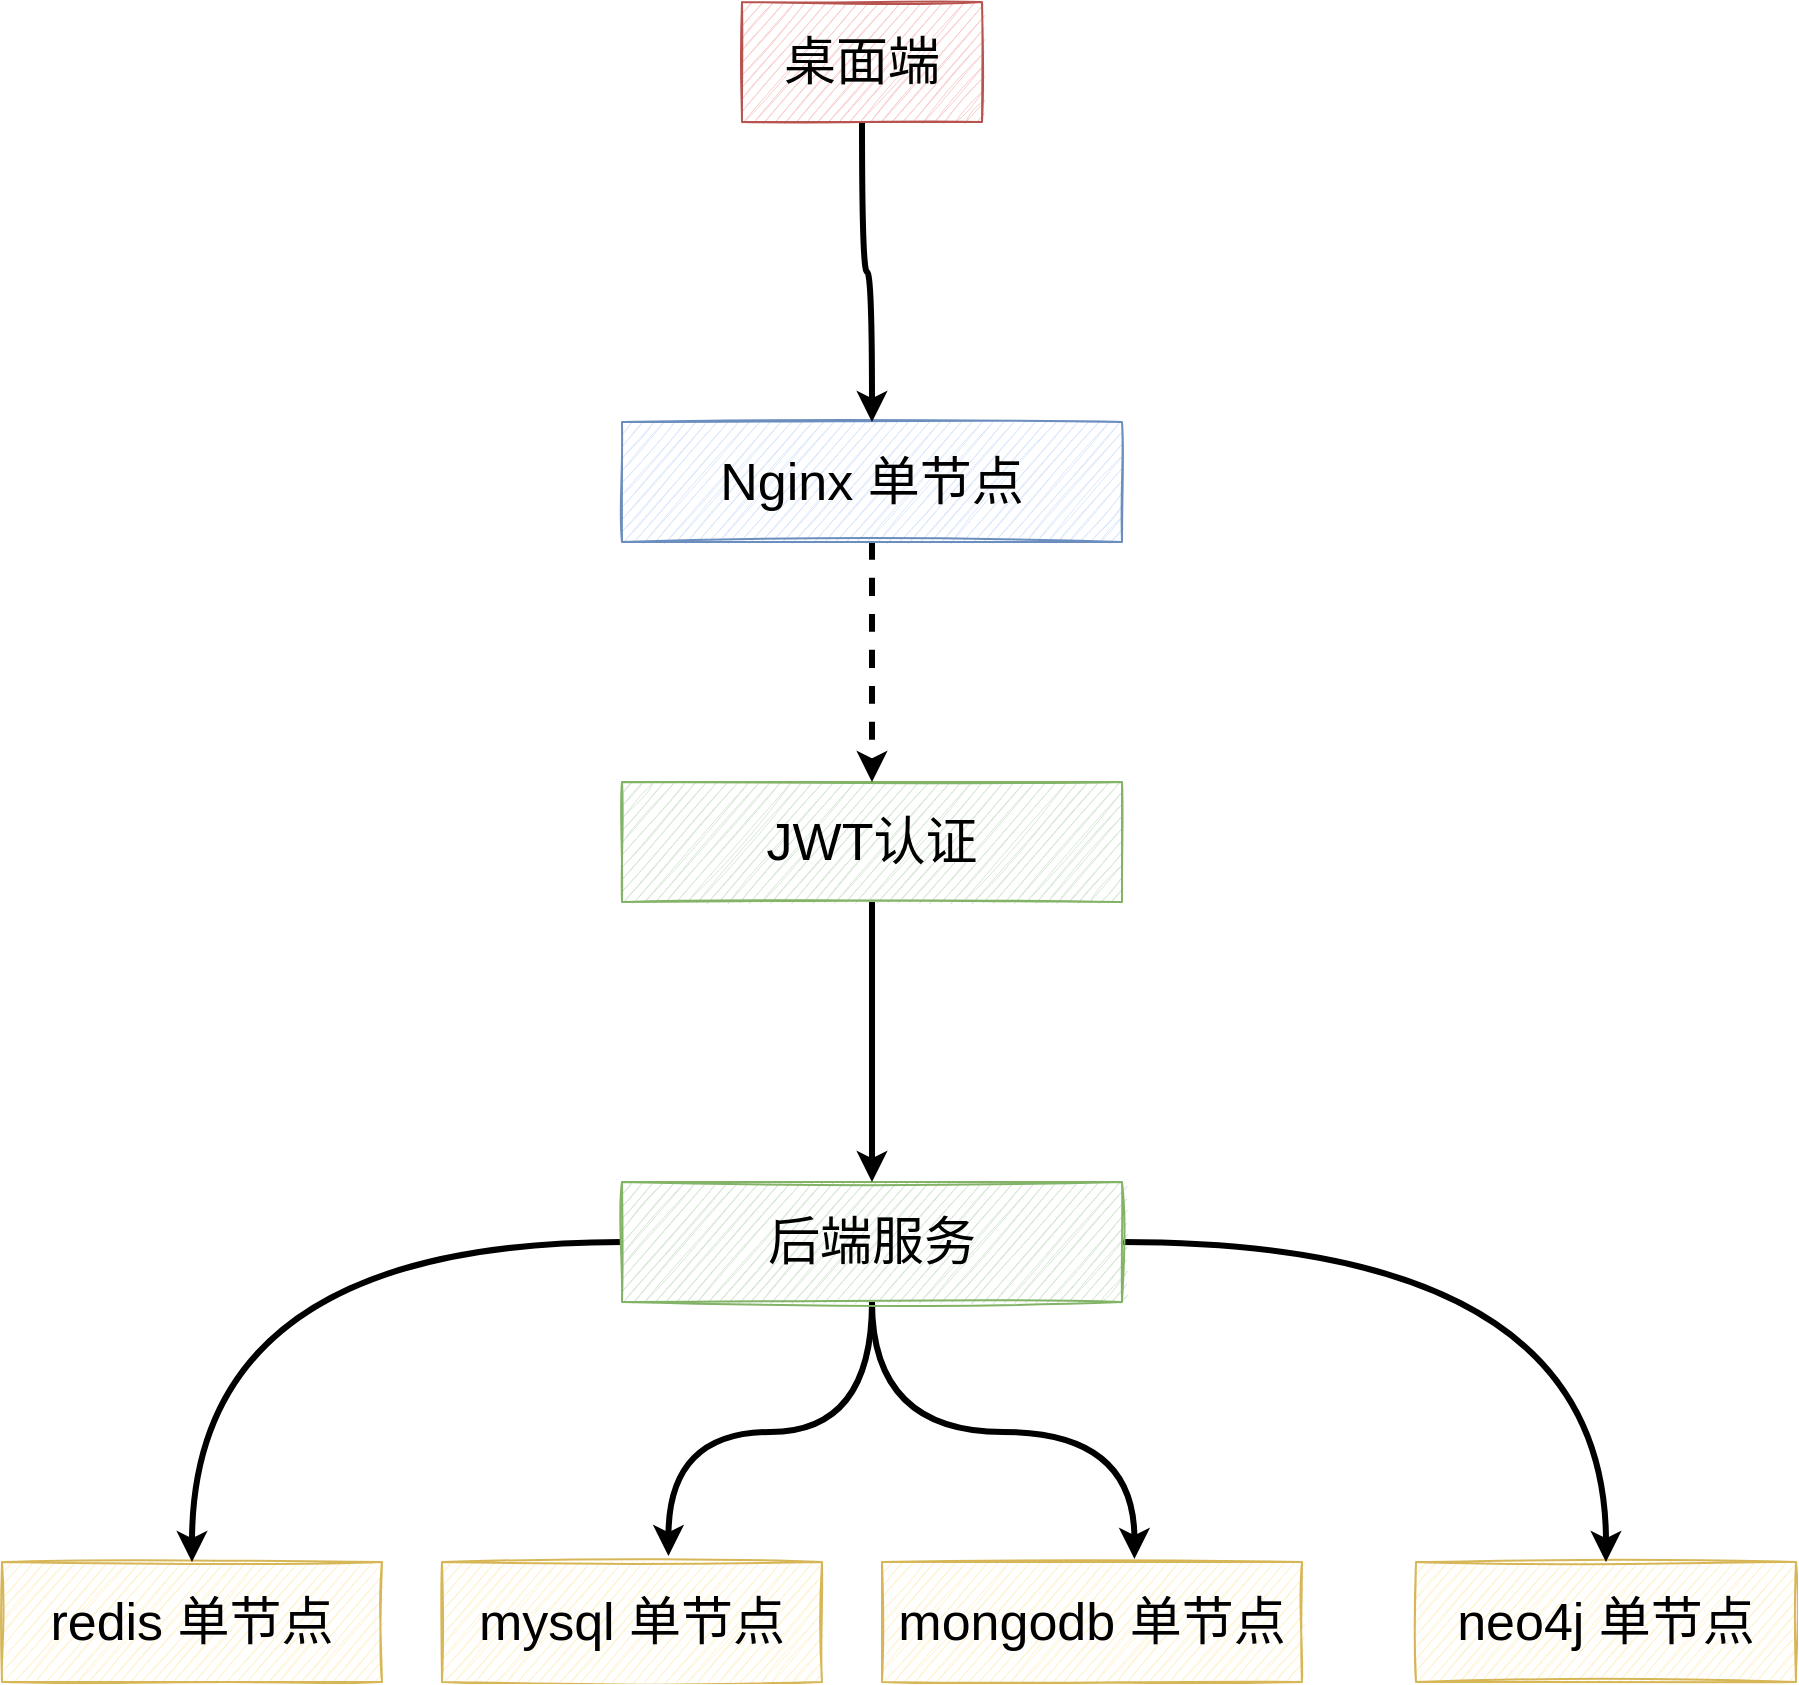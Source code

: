 <mxfile version="13.9.9" type="device"><diagram id="nOYVMkCdCe0KWZVX6kyK" name="第 1 页"><mxGraphModel dx="2370" dy="2539" grid="1" gridSize="10" guides="1" tooltips="1" connect="1" arrows="1" fold="1" page="1" pageScale="1" pageWidth="827" pageHeight="1169" math="0" shadow="0"><root><mxCell id="0"/><mxCell id="1" parent="0"/><mxCell id="NOhB4o4Zqd_nmFaHCjz7-2" value="&lt;span style=&quot;font-size: 26px&quot;&gt;redis 单节点&lt;/span&gt;" style="whiteSpace=wrap;html=1;fillColor=#fff2cc;strokeColor=#d6b656;sketch=1;" vertex="1" parent="1"><mxGeometry x="120" y="720" width="190" height="60" as="geometry"/></mxCell><mxCell id="NOhB4o4Zqd_nmFaHCjz7-3" value="&lt;span style=&quot;font-size: 26px&quot;&gt;mysql 单节点&lt;/span&gt;" style="whiteSpace=wrap;html=1;fillColor=#fff2cc;strokeColor=#d6b656;sketch=1;" vertex="1" parent="1"><mxGeometry x="340" y="720" width="190" height="60" as="geometry"/></mxCell><mxCell id="NOhB4o4Zqd_nmFaHCjz7-4" value="&lt;span style=&quot;font-size: 26px&quot;&gt;mongodb 单节点&lt;/span&gt;" style="whiteSpace=wrap;html=1;fillColor=#fff2cc;strokeColor=#d6b656;sketch=1;" vertex="1" parent="1"><mxGeometry x="560" y="720" width="210" height="60" as="geometry"/></mxCell><mxCell id="NOhB4o4Zqd_nmFaHCjz7-5" value="&lt;span style=&quot;font-size: 26px&quot;&gt;neo4j&amp;nbsp;单节点&lt;/span&gt;" style="whiteSpace=wrap;html=1;fillColor=#fff2cc;strokeColor=#d6b656;sketch=1;" vertex="1" parent="1"><mxGeometry x="827" y="720" width="190" height="60" as="geometry"/></mxCell><mxCell id="NOhB4o4Zqd_nmFaHCjz7-13" style="edgeStyle=orthogonalEdgeStyle;curved=1;rounded=0;orthogonalLoop=1;jettySize=auto;html=1;strokeWidth=3;" edge="1" parent="1" source="NOhB4o4Zqd_nmFaHCjz7-6" target="NOhB4o4Zqd_nmFaHCjz7-2"><mxGeometry relative="1" as="geometry"/></mxCell><mxCell id="NOhB4o4Zqd_nmFaHCjz7-14" style="edgeStyle=orthogonalEdgeStyle;curved=1;rounded=0;orthogonalLoop=1;jettySize=auto;html=1;entryX=0.596;entryY=-0.05;entryDx=0;entryDy=0;entryPerimeter=0;strokeWidth=3;" edge="1" parent="1" source="NOhB4o4Zqd_nmFaHCjz7-6" target="NOhB4o4Zqd_nmFaHCjz7-3"><mxGeometry relative="1" as="geometry"/></mxCell><mxCell id="NOhB4o4Zqd_nmFaHCjz7-15" style="edgeStyle=orthogonalEdgeStyle;curved=1;rounded=0;orthogonalLoop=1;jettySize=auto;html=1;entryX=0.601;entryY=-0.026;entryDx=0;entryDy=0;entryPerimeter=0;strokeWidth=3;" edge="1" parent="1" source="NOhB4o4Zqd_nmFaHCjz7-6" target="NOhB4o4Zqd_nmFaHCjz7-4"><mxGeometry relative="1" as="geometry"/></mxCell><mxCell id="NOhB4o4Zqd_nmFaHCjz7-16" style="edgeStyle=orthogonalEdgeStyle;curved=1;rounded=0;orthogonalLoop=1;jettySize=auto;html=1;strokeWidth=3;" edge="1" parent="1" source="NOhB4o4Zqd_nmFaHCjz7-6" target="NOhB4o4Zqd_nmFaHCjz7-5"><mxGeometry relative="1" as="geometry"/></mxCell><mxCell id="NOhB4o4Zqd_nmFaHCjz7-6" value="&lt;span style=&quot;font-size: 26px&quot;&gt;后端服务&lt;/span&gt;" style="whiteSpace=wrap;html=1;fillColor=#d5e8d4;strokeColor=#82b366;sketch=1;" vertex="1" parent="1"><mxGeometry x="430.0" y="530" width="250" height="60" as="geometry"/></mxCell><mxCell id="NOhB4o4Zqd_nmFaHCjz7-12" style="edgeStyle=orthogonalEdgeStyle;curved=1;rounded=0;orthogonalLoop=1;jettySize=auto;html=1;entryX=0.5;entryY=0;entryDx=0;entryDy=0;strokeWidth=3;" edge="1" parent="1" source="NOhB4o4Zqd_nmFaHCjz7-7" target="NOhB4o4Zqd_nmFaHCjz7-6"><mxGeometry relative="1" as="geometry"/></mxCell><mxCell id="NOhB4o4Zqd_nmFaHCjz7-7" value="&lt;span style=&quot;font-size: 26px&quot;&gt;JWT认证&lt;/span&gt;" style="whiteSpace=wrap;html=1;fillColor=#d5e8d4;strokeColor=#82b366;sketch=1;" vertex="1" parent="1"><mxGeometry x="430.0" y="330" width="250" height="60" as="geometry"/></mxCell><mxCell id="NOhB4o4Zqd_nmFaHCjz7-11" style="edgeStyle=orthogonalEdgeStyle;curved=1;rounded=0;orthogonalLoop=1;jettySize=auto;html=1;strokeWidth=3;dashed=1;" edge="1" parent="1" source="NOhB4o4Zqd_nmFaHCjz7-8" target="NOhB4o4Zqd_nmFaHCjz7-7"><mxGeometry relative="1" as="geometry"/></mxCell><mxCell id="NOhB4o4Zqd_nmFaHCjz7-8" value="&lt;span style=&quot;font-size: 26px&quot;&gt;Nginx 单节点&lt;/span&gt;" style="whiteSpace=wrap;html=1;fillColor=#dae8fc;strokeColor=#6c8ebf;sketch=1;" vertex="1" parent="1"><mxGeometry x="430.0" y="150" width="250" height="60" as="geometry"/></mxCell><mxCell id="NOhB4o4Zqd_nmFaHCjz7-10" style="edgeStyle=orthogonalEdgeStyle;rounded=0;orthogonalLoop=1;jettySize=auto;html=1;curved=1;strokeWidth=3;" edge="1" parent="1" source="NOhB4o4Zqd_nmFaHCjz7-9" target="NOhB4o4Zqd_nmFaHCjz7-8"><mxGeometry relative="1" as="geometry"/></mxCell><mxCell id="NOhB4o4Zqd_nmFaHCjz7-9" value="&lt;span style=&quot;font-size: 26px&quot;&gt;桌面端&lt;/span&gt;" style="whiteSpace=wrap;html=1;fillColor=#f8cecc;strokeColor=#b85450;sketch=1;" vertex="1" parent="1"><mxGeometry x="490.0" y="-60" width="120" height="60" as="geometry"/></mxCell></root></mxGraphModel></diagram></mxfile>